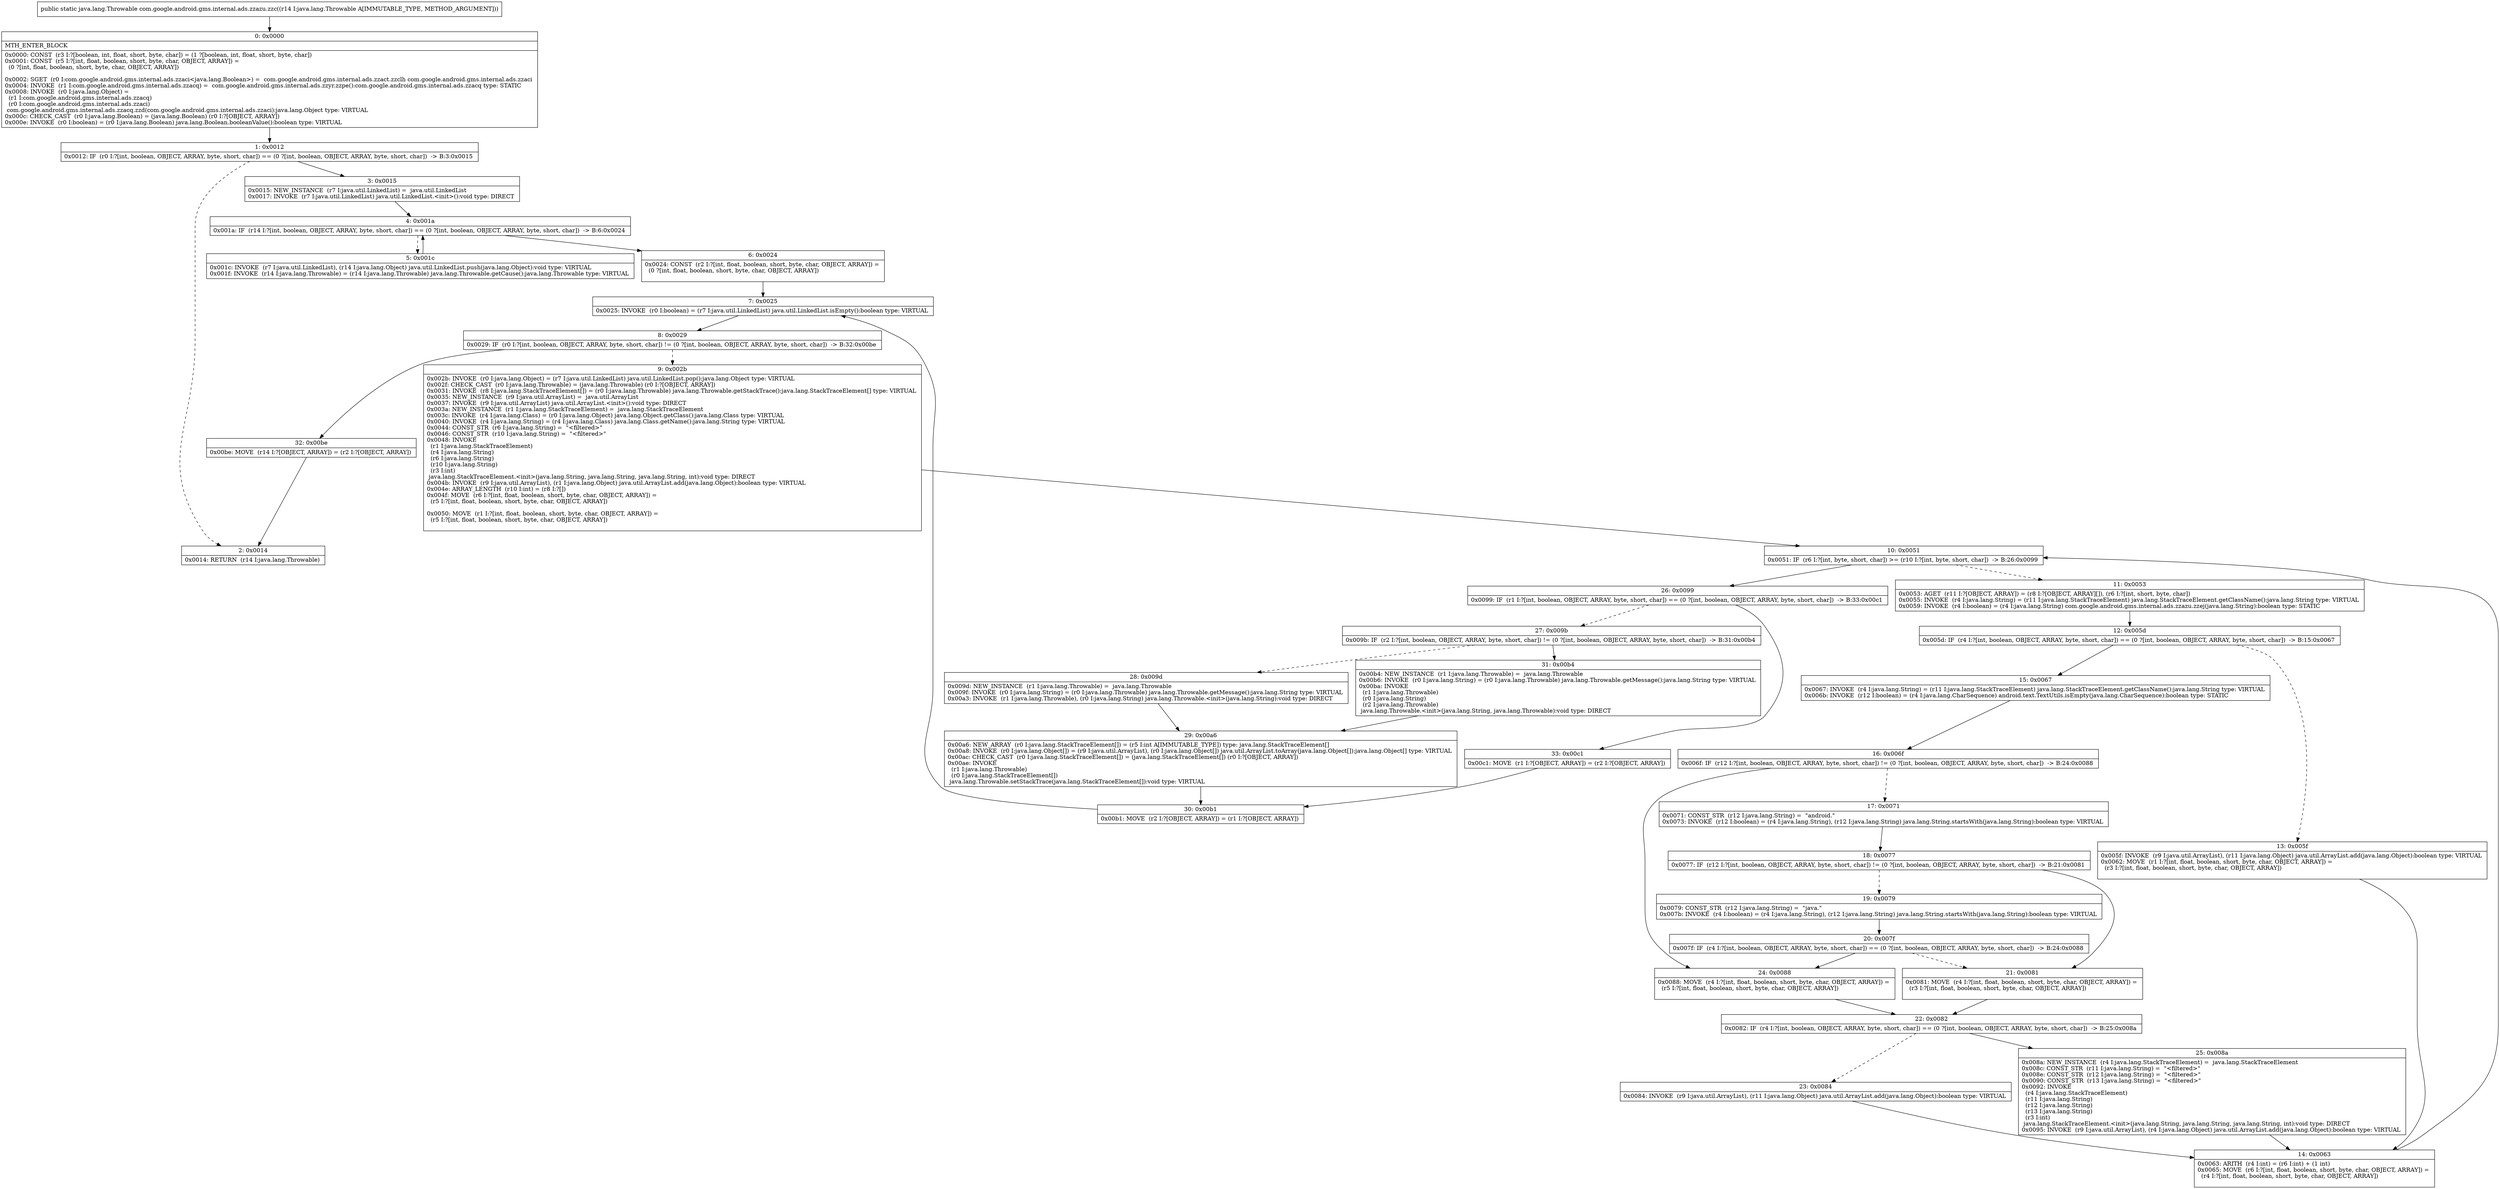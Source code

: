 digraph "CFG forcom.google.android.gms.internal.ads.zzazu.zzc(Ljava\/lang\/Throwable;)Ljava\/lang\/Throwable;" {
Node_0 [shape=record,label="{0\:\ 0x0000|MTH_ENTER_BLOCK\l|0x0000: CONST  (r3 I:?[boolean, int, float, short, byte, char]) = (1 ?[boolean, int, float, short, byte, char]) \l0x0001: CONST  (r5 I:?[int, float, boolean, short, byte, char, OBJECT, ARRAY]) = \l  (0 ?[int, float, boolean, short, byte, char, OBJECT, ARRAY])\l \l0x0002: SGET  (r0 I:com.google.android.gms.internal.ads.zzaci\<java.lang.Boolean\>) =  com.google.android.gms.internal.ads.zzact.zzclh com.google.android.gms.internal.ads.zzaci \l0x0004: INVOKE  (r1 I:com.google.android.gms.internal.ads.zzacq) =  com.google.android.gms.internal.ads.zzyr.zzpe():com.google.android.gms.internal.ads.zzacq type: STATIC \l0x0008: INVOKE  (r0 I:java.lang.Object) = \l  (r1 I:com.google.android.gms.internal.ads.zzacq)\l  (r0 I:com.google.android.gms.internal.ads.zzaci)\l com.google.android.gms.internal.ads.zzacq.zzd(com.google.android.gms.internal.ads.zzaci):java.lang.Object type: VIRTUAL \l0x000c: CHECK_CAST  (r0 I:java.lang.Boolean) = (java.lang.Boolean) (r0 I:?[OBJECT, ARRAY]) \l0x000e: INVOKE  (r0 I:boolean) = (r0 I:java.lang.Boolean) java.lang.Boolean.booleanValue():boolean type: VIRTUAL \l}"];
Node_1 [shape=record,label="{1\:\ 0x0012|0x0012: IF  (r0 I:?[int, boolean, OBJECT, ARRAY, byte, short, char]) == (0 ?[int, boolean, OBJECT, ARRAY, byte, short, char])  \-\> B:3:0x0015 \l}"];
Node_2 [shape=record,label="{2\:\ 0x0014|0x0014: RETURN  (r14 I:java.lang.Throwable) \l}"];
Node_3 [shape=record,label="{3\:\ 0x0015|0x0015: NEW_INSTANCE  (r7 I:java.util.LinkedList) =  java.util.LinkedList \l0x0017: INVOKE  (r7 I:java.util.LinkedList) java.util.LinkedList.\<init\>():void type: DIRECT \l}"];
Node_4 [shape=record,label="{4\:\ 0x001a|0x001a: IF  (r14 I:?[int, boolean, OBJECT, ARRAY, byte, short, char]) == (0 ?[int, boolean, OBJECT, ARRAY, byte, short, char])  \-\> B:6:0x0024 \l}"];
Node_5 [shape=record,label="{5\:\ 0x001c|0x001c: INVOKE  (r7 I:java.util.LinkedList), (r14 I:java.lang.Object) java.util.LinkedList.push(java.lang.Object):void type: VIRTUAL \l0x001f: INVOKE  (r14 I:java.lang.Throwable) = (r14 I:java.lang.Throwable) java.lang.Throwable.getCause():java.lang.Throwable type: VIRTUAL \l}"];
Node_6 [shape=record,label="{6\:\ 0x0024|0x0024: CONST  (r2 I:?[int, float, boolean, short, byte, char, OBJECT, ARRAY]) = \l  (0 ?[int, float, boolean, short, byte, char, OBJECT, ARRAY])\l \l}"];
Node_7 [shape=record,label="{7\:\ 0x0025|0x0025: INVOKE  (r0 I:boolean) = (r7 I:java.util.LinkedList) java.util.LinkedList.isEmpty():boolean type: VIRTUAL \l}"];
Node_8 [shape=record,label="{8\:\ 0x0029|0x0029: IF  (r0 I:?[int, boolean, OBJECT, ARRAY, byte, short, char]) != (0 ?[int, boolean, OBJECT, ARRAY, byte, short, char])  \-\> B:32:0x00be \l}"];
Node_9 [shape=record,label="{9\:\ 0x002b|0x002b: INVOKE  (r0 I:java.lang.Object) = (r7 I:java.util.LinkedList) java.util.LinkedList.pop():java.lang.Object type: VIRTUAL \l0x002f: CHECK_CAST  (r0 I:java.lang.Throwable) = (java.lang.Throwable) (r0 I:?[OBJECT, ARRAY]) \l0x0031: INVOKE  (r8 I:java.lang.StackTraceElement[]) = (r0 I:java.lang.Throwable) java.lang.Throwable.getStackTrace():java.lang.StackTraceElement[] type: VIRTUAL \l0x0035: NEW_INSTANCE  (r9 I:java.util.ArrayList) =  java.util.ArrayList \l0x0037: INVOKE  (r9 I:java.util.ArrayList) java.util.ArrayList.\<init\>():void type: DIRECT \l0x003a: NEW_INSTANCE  (r1 I:java.lang.StackTraceElement) =  java.lang.StackTraceElement \l0x003c: INVOKE  (r4 I:java.lang.Class) = (r0 I:java.lang.Object) java.lang.Object.getClass():java.lang.Class type: VIRTUAL \l0x0040: INVOKE  (r4 I:java.lang.String) = (r4 I:java.lang.Class) java.lang.Class.getName():java.lang.String type: VIRTUAL \l0x0044: CONST_STR  (r6 I:java.lang.String) =  \"\<filtered\>\" \l0x0046: CONST_STR  (r10 I:java.lang.String) =  \"\<filtered\>\" \l0x0048: INVOKE  \l  (r1 I:java.lang.StackTraceElement)\l  (r4 I:java.lang.String)\l  (r6 I:java.lang.String)\l  (r10 I:java.lang.String)\l  (r3 I:int)\l java.lang.StackTraceElement.\<init\>(java.lang.String, java.lang.String, java.lang.String, int):void type: DIRECT \l0x004b: INVOKE  (r9 I:java.util.ArrayList), (r1 I:java.lang.Object) java.util.ArrayList.add(java.lang.Object):boolean type: VIRTUAL \l0x004e: ARRAY_LENGTH  (r10 I:int) = (r8 I:?[]) \l0x004f: MOVE  (r6 I:?[int, float, boolean, short, byte, char, OBJECT, ARRAY]) = \l  (r5 I:?[int, float, boolean, short, byte, char, OBJECT, ARRAY])\l \l0x0050: MOVE  (r1 I:?[int, float, boolean, short, byte, char, OBJECT, ARRAY]) = \l  (r5 I:?[int, float, boolean, short, byte, char, OBJECT, ARRAY])\l \l}"];
Node_10 [shape=record,label="{10\:\ 0x0051|0x0051: IF  (r6 I:?[int, byte, short, char]) \>= (r10 I:?[int, byte, short, char])  \-\> B:26:0x0099 \l}"];
Node_11 [shape=record,label="{11\:\ 0x0053|0x0053: AGET  (r11 I:?[OBJECT, ARRAY]) = (r8 I:?[OBJECT, ARRAY][]), (r6 I:?[int, short, byte, char]) \l0x0055: INVOKE  (r4 I:java.lang.String) = (r11 I:java.lang.StackTraceElement) java.lang.StackTraceElement.getClassName():java.lang.String type: VIRTUAL \l0x0059: INVOKE  (r4 I:boolean) = (r4 I:java.lang.String) com.google.android.gms.internal.ads.zzazu.zzej(java.lang.String):boolean type: STATIC \l}"];
Node_12 [shape=record,label="{12\:\ 0x005d|0x005d: IF  (r4 I:?[int, boolean, OBJECT, ARRAY, byte, short, char]) == (0 ?[int, boolean, OBJECT, ARRAY, byte, short, char])  \-\> B:15:0x0067 \l}"];
Node_13 [shape=record,label="{13\:\ 0x005f|0x005f: INVOKE  (r9 I:java.util.ArrayList), (r11 I:java.lang.Object) java.util.ArrayList.add(java.lang.Object):boolean type: VIRTUAL \l0x0062: MOVE  (r1 I:?[int, float, boolean, short, byte, char, OBJECT, ARRAY]) = \l  (r3 I:?[int, float, boolean, short, byte, char, OBJECT, ARRAY])\l \l}"];
Node_14 [shape=record,label="{14\:\ 0x0063|0x0063: ARITH  (r4 I:int) = (r6 I:int) + (1 int) \l0x0065: MOVE  (r6 I:?[int, float, boolean, short, byte, char, OBJECT, ARRAY]) = \l  (r4 I:?[int, float, boolean, short, byte, char, OBJECT, ARRAY])\l \l}"];
Node_15 [shape=record,label="{15\:\ 0x0067|0x0067: INVOKE  (r4 I:java.lang.String) = (r11 I:java.lang.StackTraceElement) java.lang.StackTraceElement.getClassName():java.lang.String type: VIRTUAL \l0x006b: INVOKE  (r12 I:boolean) = (r4 I:java.lang.CharSequence) android.text.TextUtils.isEmpty(java.lang.CharSequence):boolean type: STATIC \l}"];
Node_16 [shape=record,label="{16\:\ 0x006f|0x006f: IF  (r12 I:?[int, boolean, OBJECT, ARRAY, byte, short, char]) != (0 ?[int, boolean, OBJECT, ARRAY, byte, short, char])  \-\> B:24:0x0088 \l}"];
Node_17 [shape=record,label="{17\:\ 0x0071|0x0071: CONST_STR  (r12 I:java.lang.String) =  \"android.\" \l0x0073: INVOKE  (r12 I:boolean) = (r4 I:java.lang.String), (r12 I:java.lang.String) java.lang.String.startsWith(java.lang.String):boolean type: VIRTUAL \l}"];
Node_18 [shape=record,label="{18\:\ 0x0077|0x0077: IF  (r12 I:?[int, boolean, OBJECT, ARRAY, byte, short, char]) != (0 ?[int, boolean, OBJECT, ARRAY, byte, short, char])  \-\> B:21:0x0081 \l}"];
Node_19 [shape=record,label="{19\:\ 0x0079|0x0079: CONST_STR  (r12 I:java.lang.String) =  \"java.\" \l0x007b: INVOKE  (r4 I:boolean) = (r4 I:java.lang.String), (r12 I:java.lang.String) java.lang.String.startsWith(java.lang.String):boolean type: VIRTUAL \l}"];
Node_20 [shape=record,label="{20\:\ 0x007f|0x007f: IF  (r4 I:?[int, boolean, OBJECT, ARRAY, byte, short, char]) == (0 ?[int, boolean, OBJECT, ARRAY, byte, short, char])  \-\> B:24:0x0088 \l}"];
Node_21 [shape=record,label="{21\:\ 0x0081|0x0081: MOVE  (r4 I:?[int, float, boolean, short, byte, char, OBJECT, ARRAY]) = \l  (r3 I:?[int, float, boolean, short, byte, char, OBJECT, ARRAY])\l \l}"];
Node_22 [shape=record,label="{22\:\ 0x0082|0x0082: IF  (r4 I:?[int, boolean, OBJECT, ARRAY, byte, short, char]) == (0 ?[int, boolean, OBJECT, ARRAY, byte, short, char])  \-\> B:25:0x008a \l}"];
Node_23 [shape=record,label="{23\:\ 0x0084|0x0084: INVOKE  (r9 I:java.util.ArrayList), (r11 I:java.lang.Object) java.util.ArrayList.add(java.lang.Object):boolean type: VIRTUAL \l}"];
Node_24 [shape=record,label="{24\:\ 0x0088|0x0088: MOVE  (r4 I:?[int, float, boolean, short, byte, char, OBJECT, ARRAY]) = \l  (r5 I:?[int, float, boolean, short, byte, char, OBJECT, ARRAY])\l \l}"];
Node_25 [shape=record,label="{25\:\ 0x008a|0x008a: NEW_INSTANCE  (r4 I:java.lang.StackTraceElement) =  java.lang.StackTraceElement \l0x008c: CONST_STR  (r11 I:java.lang.String) =  \"\<filtered\>\" \l0x008e: CONST_STR  (r12 I:java.lang.String) =  \"\<filtered\>\" \l0x0090: CONST_STR  (r13 I:java.lang.String) =  \"\<filtered\>\" \l0x0092: INVOKE  \l  (r4 I:java.lang.StackTraceElement)\l  (r11 I:java.lang.String)\l  (r12 I:java.lang.String)\l  (r13 I:java.lang.String)\l  (r3 I:int)\l java.lang.StackTraceElement.\<init\>(java.lang.String, java.lang.String, java.lang.String, int):void type: DIRECT \l0x0095: INVOKE  (r9 I:java.util.ArrayList), (r4 I:java.lang.Object) java.util.ArrayList.add(java.lang.Object):boolean type: VIRTUAL \l}"];
Node_26 [shape=record,label="{26\:\ 0x0099|0x0099: IF  (r1 I:?[int, boolean, OBJECT, ARRAY, byte, short, char]) == (0 ?[int, boolean, OBJECT, ARRAY, byte, short, char])  \-\> B:33:0x00c1 \l}"];
Node_27 [shape=record,label="{27\:\ 0x009b|0x009b: IF  (r2 I:?[int, boolean, OBJECT, ARRAY, byte, short, char]) != (0 ?[int, boolean, OBJECT, ARRAY, byte, short, char])  \-\> B:31:0x00b4 \l}"];
Node_28 [shape=record,label="{28\:\ 0x009d|0x009d: NEW_INSTANCE  (r1 I:java.lang.Throwable) =  java.lang.Throwable \l0x009f: INVOKE  (r0 I:java.lang.String) = (r0 I:java.lang.Throwable) java.lang.Throwable.getMessage():java.lang.String type: VIRTUAL \l0x00a3: INVOKE  (r1 I:java.lang.Throwable), (r0 I:java.lang.String) java.lang.Throwable.\<init\>(java.lang.String):void type: DIRECT \l}"];
Node_29 [shape=record,label="{29\:\ 0x00a6|0x00a6: NEW_ARRAY  (r0 I:java.lang.StackTraceElement[]) = (r5 I:int A[IMMUTABLE_TYPE]) type: java.lang.StackTraceElement[] \l0x00a8: INVOKE  (r0 I:java.lang.Object[]) = (r9 I:java.util.ArrayList), (r0 I:java.lang.Object[]) java.util.ArrayList.toArray(java.lang.Object[]):java.lang.Object[] type: VIRTUAL \l0x00ac: CHECK_CAST  (r0 I:java.lang.StackTraceElement[]) = (java.lang.StackTraceElement[]) (r0 I:?[OBJECT, ARRAY]) \l0x00ae: INVOKE  \l  (r1 I:java.lang.Throwable)\l  (r0 I:java.lang.StackTraceElement[])\l java.lang.Throwable.setStackTrace(java.lang.StackTraceElement[]):void type: VIRTUAL \l}"];
Node_30 [shape=record,label="{30\:\ 0x00b1|0x00b1: MOVE  (r2 I:?[OBJECT, ARRAY]) = (r1 I:?[OBJECT, ARRAY]) \l}"];
Node_31 [shape=record,label="{31\:\ 0x00b4|0x00b4: NEW_INSTANCE  (r1 I:java.lang.Throwable) =  java.lang.Throwable \l0x00b6: INVOKE  (r0 I:java.lang.String) = (r0 I:java.lang.Throwable) java.lang.Throwable.getMessage():java.lang.String type: VIRTUAL \l0x00ba: INVOKE  \l  (r1 I:java.lang.Throwable)\l  (r0 I:java.lang.String)\l  (r2 I:java.lang.Throwable)\l java.lang.Throwable.\<init\>(java.lang.String, java.lang.Throwable):void type: DIRECT \l}"];
Node_32 [shape=record,label="{32\:\ 0x00be|0x00be: MOVE  (r14 I:?[OBJECT, ARRAY]) = (r2 I:?[OBJECT, ARRAY]) \l}"];
Node_33 [shape=record,label="{33\:\ 0x00c1|0x00c1: MOVE  (r1 I:?[OBJECT, ARRAY]) = (r2 I:?[OBJECT, ARRAY]) \l}"];
MethodNode[shape=record,label="{public static java.lang.Throwable com.google.android.gms.internal.ads.zzazu.zzc((r14 I:java.lang.Throwable A[IMMUTABLE_TYPE, METHOD_ARGUMENT])) }"];
MethodNode -> Node_0;
Node_0 -> Node_1;
Node_1 -> Node_2[style=dashed];
Node_1 -> Node_3;
Node_3 -> Node_4;
Node_4 -> Node_5[style=dashed];
Node_4 -> Node_6;
Node_5 -> Node_4;
Node_6 -> Node_7;
Node_7 -> Node_8;
Node_8 -> Node_9[style=dashed];
Node_8 -> Node_32;
Node_9 -> Node_10;
Node_10 -> Node_11[style=dashed];
Node_10 -> Node_26;
Node_11 -> Node_12;
Node_12 -> Node_13[style=dashed];
Node_12 -> Node_15;
Node_13 -> Node_14;
Node_14 -> Node_10;
Node_15 -> Node_16;
Node_16 -> Node_17[style=dashed];
Node_16 -> Node_24;
Node_17 -> Node_18;
Node_18 -> Node_19[style=dashed];
Node_18 -> Node_21;
Node_19 -> Node_20;
Node_20 -> Node_21[style=dashed];
Node_20 -> Node_24;
Node_21 -> Node_22;
Node_22 -> Node_23[style=dashed];
Node_22 -> Node_25;
Node_23 -> Node_14;
Node_24 -> Node_22;
Node_25 -> Node_14;
Node_26 -> Node_27[style=dashed];
Node_26 -> Node_33;
Node_27 -> Node_28[style=dashed];
Node_27 -> Node_31;
Node_28 -> Node_29;
Node_29 -> Node_30;
Node_30 -> Node_7;
Node_31 -> Node_29;
Node_32 -> Node_2;
Node_33 -> Node_30;
}

